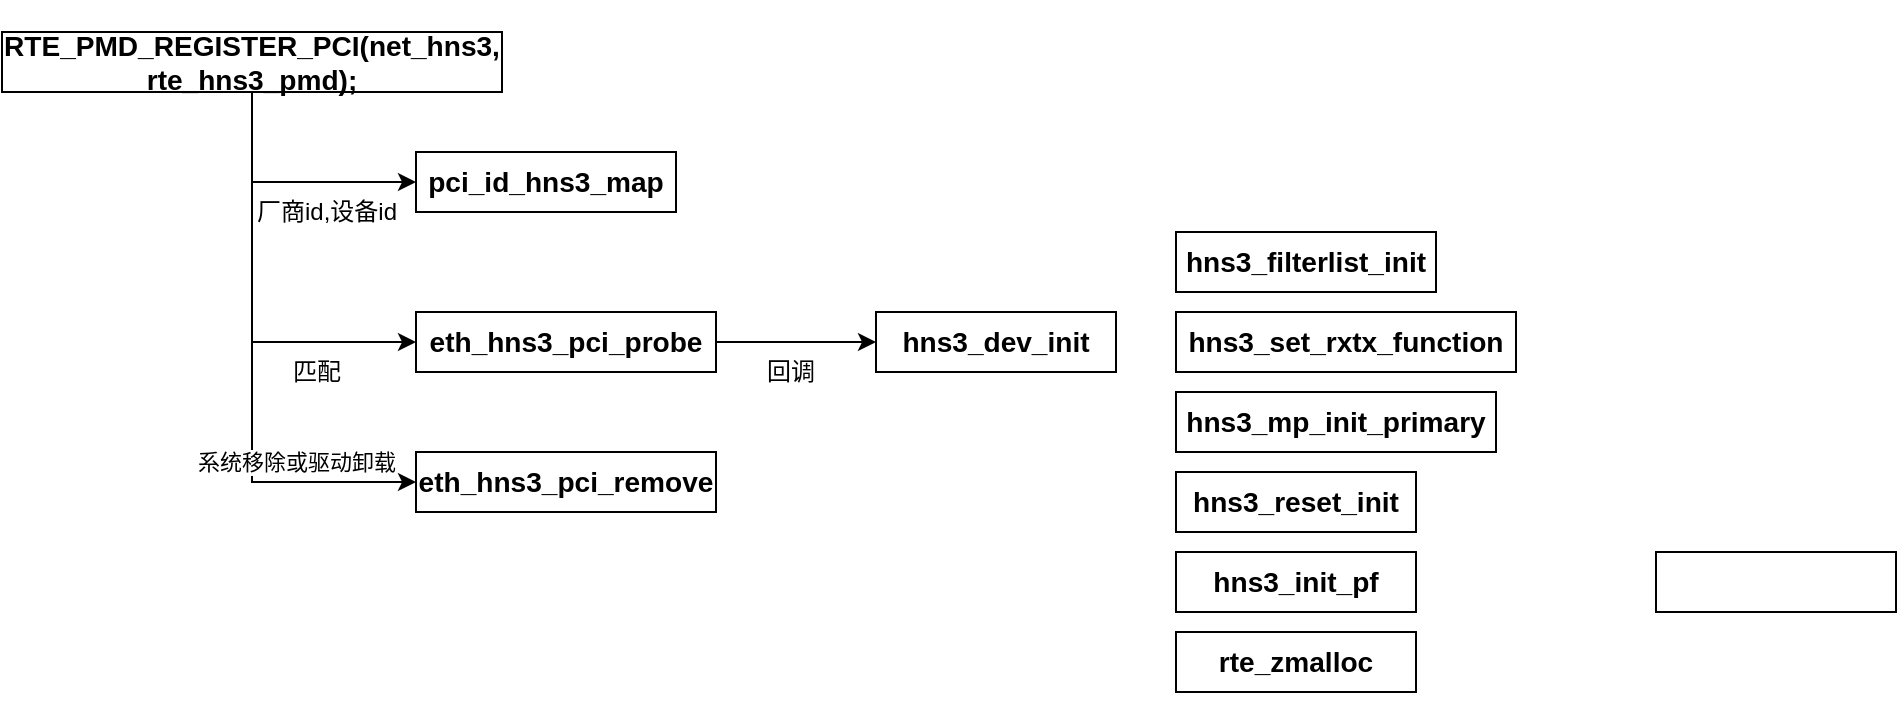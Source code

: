 <mxfile version="13.6.9" type="github">
  <diagram id="Tlkq82BOcKpnQ4j5Vxch" name="第 1 页">
    <mxGraphModel dx="1752" dy="494" grid="1" gridSize="10" guides="1" tooltips="1" connect="1" arrows="1" fold="1" page="1" pageScale="1" pageWidth="827" pageHeight="1169" math="0" shadow="0">
      <root>
        <mxCell id="0" />
        <mxCell id="1" parent="0" />
        <mxCell id="S85zl40mT5kGgR_S6OB8-9" style="edgeStyle=orthogonalEdgeStyle;rounded=0;orthogonalLoop=1;jettySize=auto;html=1;entryX=0;entryY=0.5;entryDx=0;entryDy=0;" edge="1" parent="1" source="S85zl40mT5kGgR_S6OB8-1" target="S85zl40mT5kGgR_S6OB8-6">
          <mxGeometry relative="1" as="geometry" />
        </mxCell>
        <mxCell id="S85zl40mT5kGgR_S6OB8-27" value="系统移除或驱动卸载" style="edgeLabel;html=1;align=center;verticalAlign=middle;resizable=0;points=[];" vertex="1" connectable="0" parent="S85zl40mT5kGgR_S6OB8-9">
          <mxGeometry x="0.152" y="35" relative="1" as="geometry">
            <mxPoint x="-13" y="25" as="offset" />
          </mxGeometry>
        </mxCell>
        <mxCell id="S85zl40mT5kGgR_S6OB8-32" style="edgeStyle=orthogonalEdgeStyle;rounded=0;orthogonalLoop=1;jettySize=auto;html=1;entryX=0;entryY=0.5;entryDx=0;entryDy=0;" edge="1" parent="1" source="S85zl40mT5kGgR_S6OB8-1" target="S85zl40mT5kGgR_S6OB8-2">
          <mxGeometry relative="1" as="geometry" />
        </mxCell>
        <mxCell id="S85zl40mT5kGgR_S6OB8-33" style="edgeStyle=orthogonalEdgeStyle;rounded=0;orthogonalLoop=1;jettySize=auto;html=1;entryX=0;entryY=0.5;entryDx=0;entryDy=0;" edge="1" parent="1" source="S85zl40mT5kGgR_S6OB8-1" target="S85zl40mT5kGgR_S6OB8-30">
          <mxGeometry relative="1" as="geometry" />
        </mxCell>
        <mxCell id="S85zl40mT5kGgR_S6OB8-1" value="&lt;h3&gt;RTE_PMD_REGISTER_PCI(net_hns3, rte_hns3_pmd);&lt;/h3&gt;" style="rounded=0;whiteSpace=wrap;html=1;" vertex="1" parent="1">
          <mxGeometry x="-827" y="140" width="250" height="30" as="geometry" />
        </mxCell>
        <mxCell id="S85zl40mT5kGgR_S6OB8-26" style="edgeStyle=orthogonalEdgeStyle;rounded=0;orthogonalLoop=1;jettySize=auto;html=1;exitX=1;exitY=0.5;exitDx=0;exitDy=0;entryX=0;entryY=0.5;entryDx=0;entryDy=0;" edge="1" parent="1" source="S85zl40mT5kGgR_S6OB8-2" target="S85zl40mT5kGgR_S6OB8-10">
          <mxGeometry relative="1" as="geometry">
            <mxPoint x="-451.56" y="295.22" as="targetPoint" />
            <Array as="points" />
          </mxGeometry>
        </mxCell>
        <mxCell id="S85zl40mT5kGgR_S6OB8-2" value="&lt;h3&gt;eth_hns3_pci_probe&lt;/h3&gt;" style="rounded=0;whiteSpace=wrap;html=1;" vertex="1" parent="1">
          <mxGeometry x="-620" y="280" width="150" height="30" as="geometry" />
        </mxCell>
        <mxCell id="S85zl40mT5kGgR_S6OB8-6" value="&lt;h3&gt;eth_hns3_pci_remove&lt;/h3&gt;" style="rounded=0;whiteSpace=wrap;html=1;" vertex="1" parent="1">
          <mxGeometry x="-620" y="350" width="150" height="30" as="geometry" />
        </mxCell>
        <mxCell id="S85zl40mT5kGgR_S6OB8-10" value="&lt;h3&gt;hns3_dev_init&lt;/h3&gt;" style="rounded=0;whiteSpace=wrap;html=1;" vertex="1" parent="1">
          <mxGeometry x="-390" y="280" width="120" height="30" as="geometry" />
        </mxCell>
        <mxCell id="S85zl40mT5kGgR_S6OB8-28" value="匹配" style="text;html=1;align=center;verticalAlign=middle;resizable=0;points=[];autosize=1;" vertex="1" parent="1">
          <mxGeometry x="-690" y="300" width="40" height="20" as="geometry" />
        </mxCell>
        <mxCell id="S85zl40mT5kGgR_S6OB8-29" value="回调" style="text;html=1;align=center;verticalAlign=middle;resizable=0;points=[];autosize=1;" vertex="1" parent="1">
          <mxGeometry x="-453" y="300" width="40" height="20" as="geometry" />
        </mxCell>
        <mxCell id="S85zl40mT5kGgR_S6OB8-30" value="&lt;h3&gt;pci_id_hns3_map&lt;/h3&gt;" style="rounded=0;whiteSpace=wrap;html=1;" vertex="1" parent="1">
          <mxGeometry x="-620" y="200" width="130" height="30" as="geometry" />
        </mxCell>
        <mxCell id="S85zl40mT5kGgR_S6OB8-31" style="edgeStyle=orthogonalEdgeStyle;rounded=0;orthogonalLoop=1;jettySize=auto;html=1;exitX=0.5;exitY=1;exitDx=0;exitDy=0;" edge="1" parent="1" source="S85zl40mT5kGgR_S6OB8-1" target="S85zl40mT5kGgR_S6OB8-1">
          <mxGeometry relative="1" as="geometry" />
        </mxCell>
        <mxCell id="S85zl40mT5kGgR_S6OB8-34" value="厂商id,设备id" style="text;html=1;align=center;verticalAlign=middle;resizable=0;points=[];autosize=1;" vertex="1" parent="1">
          <mxGeometry x="-710" y="220" width="90" height="20" as="geometry" />
        </mxCell>
        <mxCell id="S85zl40mT5kGgR_S6OB8-35" value="&lt;h3&gt;hns3_filterlist_init&lt;/h3&gt;" style="rounded=0;whiteSpace=wrap;html=1;" vertex="1" parent="1">
          <mxGeometry x="-240" y="240" width="130" height="30" as="geometry" />
        </mxCell>
        <mxCell id="S85zl40mT5kGgR_S6OB8-36" value="&lt;h3&gt;hns3_set_rxtx_function&lt;/h3&gt;" style="rounded=0;whiteSpace=wrap;html=1;" vertex="1" parent="1">
          <mxGeometry x="-240" y="280" width="170" height="30" as="geometry" />
        </mxCell>
        <mxCell id="S85zl40mT5kGgR_S6OB8-37" value="&lt;h3&gt;hns3_mp_init_primary&lt;/h3&gt;" style="rounded=0;whiteSpace=wrap;html=1;" vertex="1" parent="1">
          <mxGeometry x="-240" y="320" width="160" height="30" as="geometry" />
        </mxCell>
        <mxCell id="S85zl40mT5kGgR_S6OB8-38" value="&lt;h3&gt;hns3_reset_init&lt;/h3&gt;" style="rounded=0;whiteSpace=wrap;html=1;" vertex="1" parent="1">
          <mxGeometry x="-240" y="360" width="120" height="30" as="geometry" />
        </mxCell>
        <mxCell id="S85zl40mT5kGgR_S6OB8-39" value="&lt;h3&gt;hns3_init_pf&lt;/h3&gt;" style="rounded=0;whiteSpace=wrap;html=1;" vertex="1" parent="1">
          <mxGeometry x="-240" y="400" width="120" height="30" as="geometry" />
        </mxCell>
        <mxCell id="S85zl40mT5kGgR_S6OB8-40" value="&lt;h3&gt;rte_zmalloc&lt;/h3&gt;" style="rounded=0;whiteSpace=wrap;html=1;" vertex="1" parent="1">
          <mxGeometry x="-240" y="440" width="120" height="30" as="geometry" />
        </mxCell>
        <mxCell id="S85zl40mT5kGgR_S6OB8-41" value="" style="rounded=0;whiteSpace=wrap;html=1;" vertex="1" parent="1">
          <mxGeometry y="400" width="120" height="30" as="geometry" />
        </mxCell>
      </root>
    </mxGraphModel>
  </diagram>
</mxfile>
